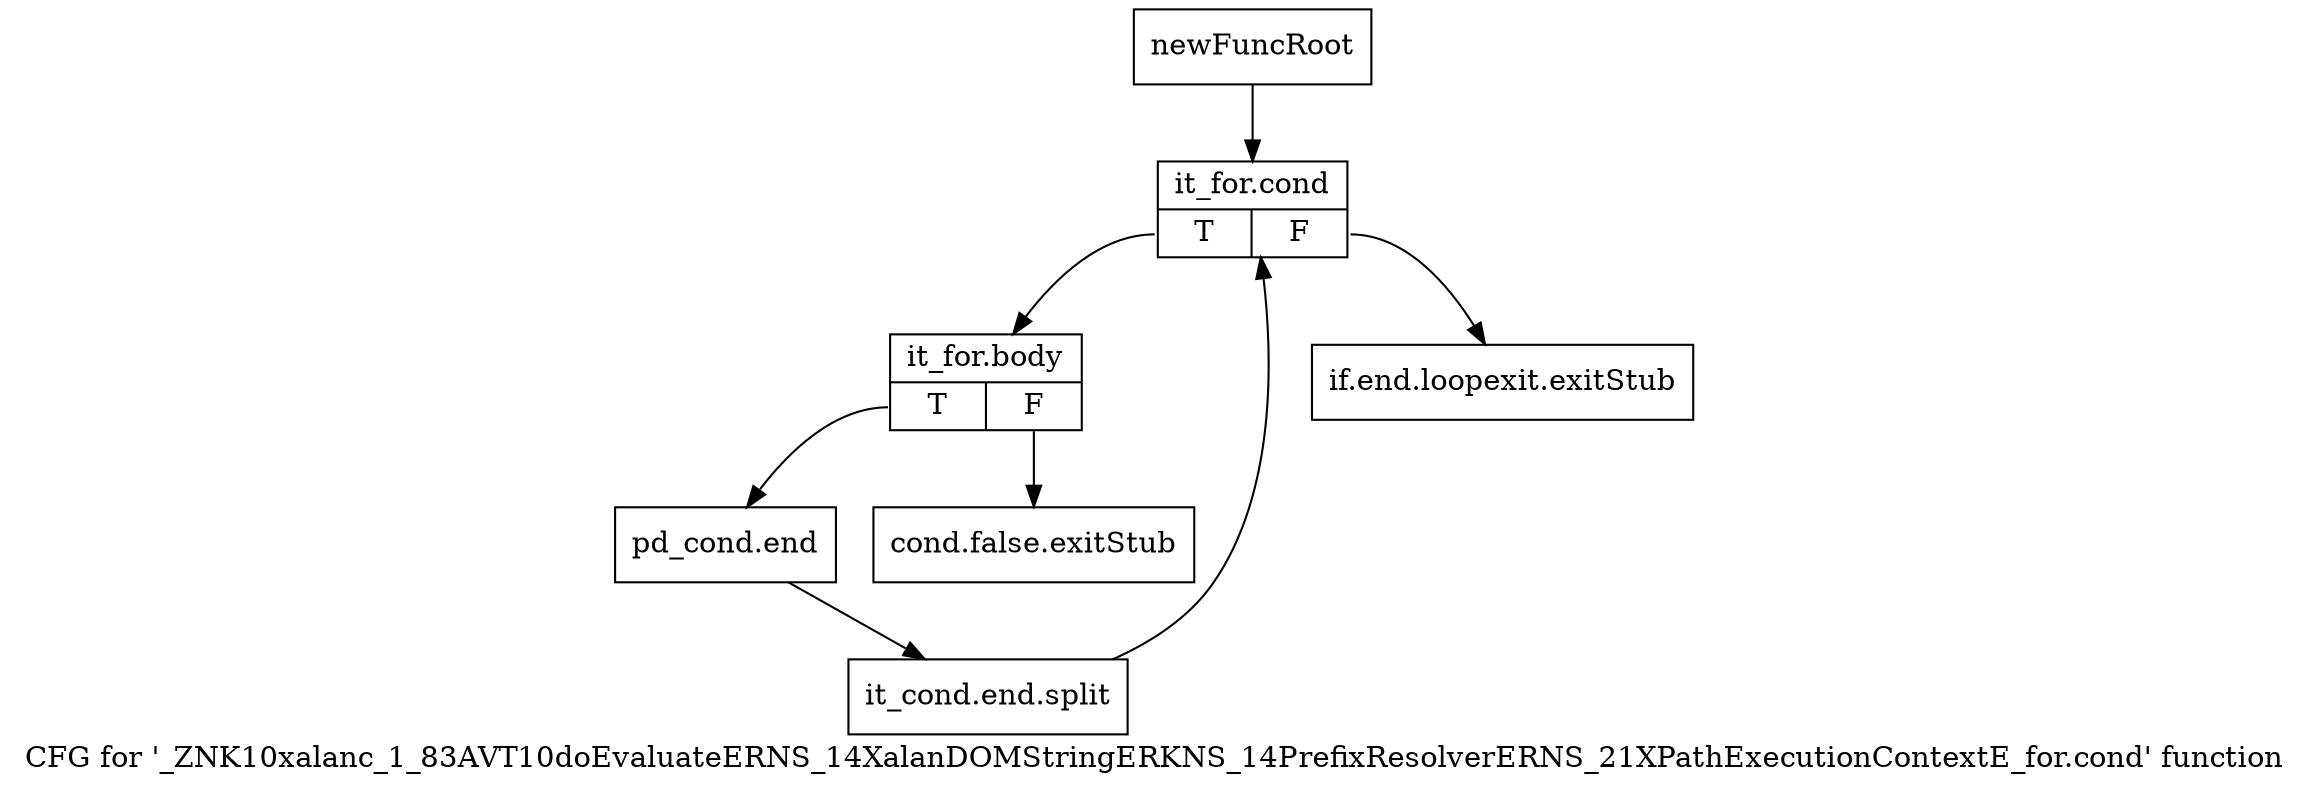 digraph "CFG for '_ZNK10xalanc_1_83AVT10doEvaluateERNS_14XalanDOMStringERKNS_14PrefixResolverERNS_21XPathExecutionContextE_for.cond' function" {
	label="CFG for '_ZNK10xalanc_1_83AVT10doEvaluateERNS_14XalanDOMStringERKNS_14PrefixResolverERNS_21XPathExecutionContextE_for.cond' function";

	Node0x9f1d9d0 [shape=record,label="{newFuncRoot}"];
	Node0x9f1d9d0 -> Node0x9f1dac0;
	Node0x9f1da20 [shape=record,label="{if.end.loopexit.exitStub}"];
	Node0x9f1da70 [shape=record,label="{cond.false.exitStub}"];
	Node0x9f1dac0 [shape=record,label="{it_for.cond|{<s0>T|<s1>F}}"];
	Node0x9f1dac0:s0 -> Node0x9f1db10;
	Node0x9f1dac0:s1 -> Node0x9f1da20;
	Node0x9f1db10 [shape=record,label="{it_for.body|{<s0>T|<s1>F}}"];
	Node0x9f1db10:s0 -> Node0x9f1db60;
	Node0x9f1db10:s1 -> Node0x9f1da70;
	Node0x9f1db60 [shape=record,label="{pd_cond.end}"];
	Node0x9f1db60 -> Node0xd081a10;
	Node0xd081a10 [shape=record,label="{it_cond.end.split}"];
	Node0xd081a10 -> Node0x9f1dac0;
}
